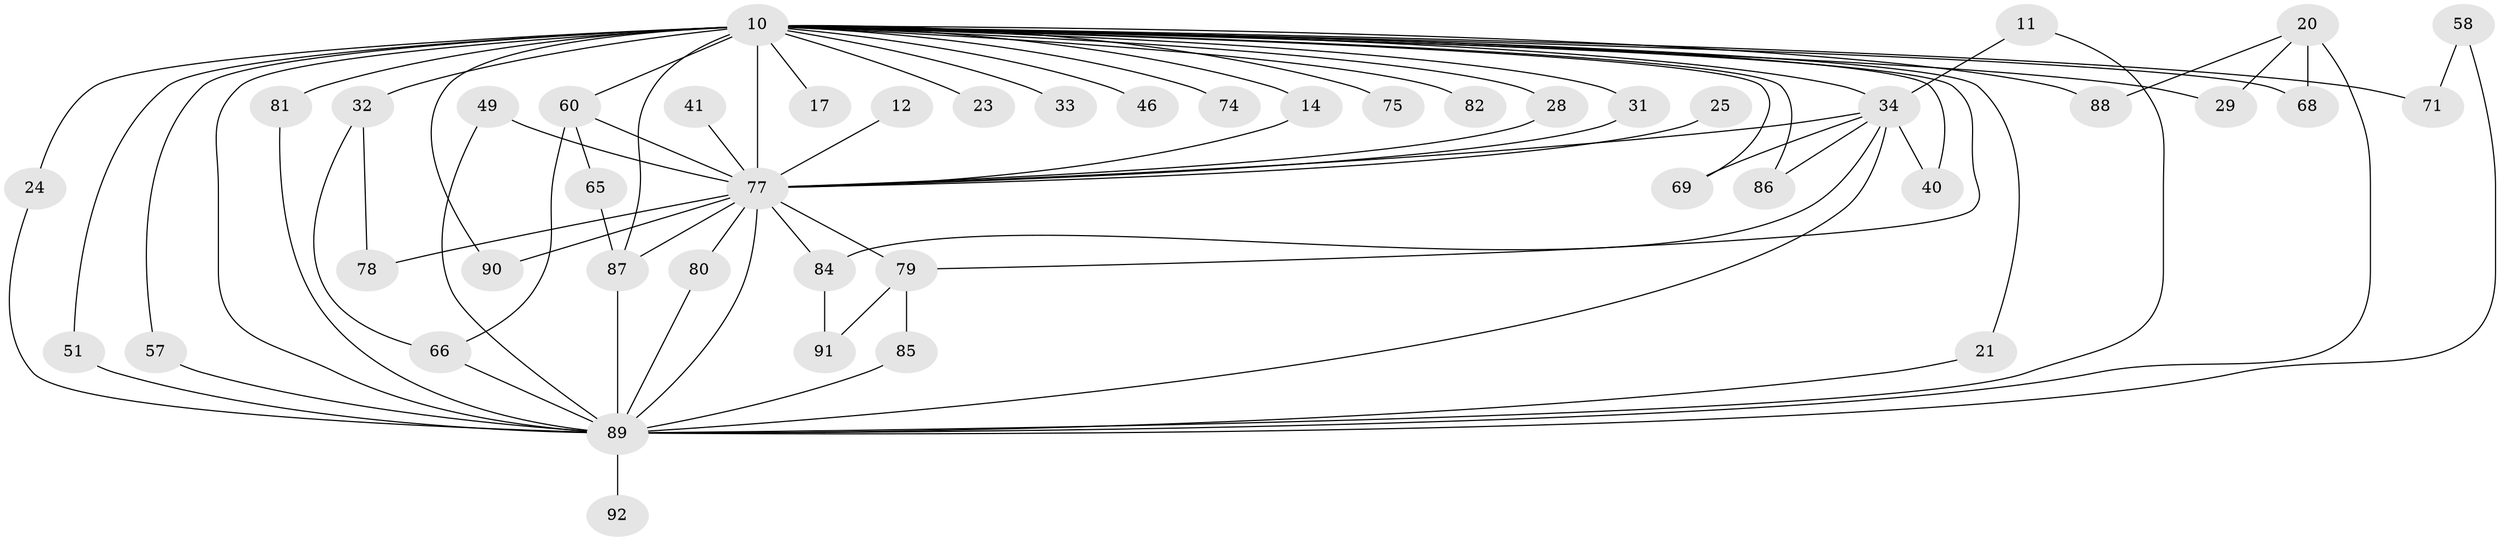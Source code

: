 // original degree distribution, {19: 0.03260869565217391, 20: 0.021739130434782608, 15: 0.010869565217391304, 24: 0.010869565217391304, 14: 0.010869565217391304, 21: 0.010869565217391304, 28: 0.010869565217391304, 2: 0.5434782608695652, 3: 0.20652173913043478, 5: 0.043478260869565216, 6: 0.010869565217391304, 4: 0.07608695652173914, 8: 0.010869565217391304}
// Generated by graph-tools (version 1.1) at 2025/44/03/09/25 04:44:04]
// undirected, 46 vertices, 78 edges
graph export_dot {
graph [start="1"]
  node [color=gray90,style=filled];
  10 [super="+4+8"];
  11;
  12;
  14;
  17;
  20;
  21;
  23;
  24;
  25;
  28;
  29;
  31;
  32 [super="+13"];
  33;
  34 [super="+6"];
  40;
  41;
  46;
  49 [super="+18"];
  51 [super="+47"];
  57;
  58;
  60 [super="+50"];
  65;
  66 [super="+15+62+42"];
  68;
  69;
  71 [super="+27"];
  74;
  75 [super="+36"];
  77 [super="+44+76+53+63"];
  78;
  79 [super="+61"];
  80;
  81 [super="+37"];
  82;
  84 [super="+59"];
  85;
  86;
  87 [super="+72+56"];
  88;
  89 [super="+16+9"];
  90 [super="+67+83"];
  91;
  92;
  10 -- 14;
  10 -- 17 [weight=2];
  10 -- 31;
  10 -- 33 [weight=2];
  10 -- 34 [weight=9];
  10 -- 40;
  10 -- 60 [weight=3];
  10 -- 75 [weight=3];
  10 -- 79 [weight=2];
  10 -- 88;
  10 -- 51;
  10 -- 68;
  10 -- 71 [weight=2];
  10 -- 74 [weight=2];
  10 -- 81 [weight=2];
  10 -- 82;
  10 -- 23;
  10 -- 89 [weight=9];
  10 -- 28;
  10 -- 32 [weight=3];
  10 -- 46 [weight=2];
  10 -- 69;
  10 -- 21;
  10 -- 86;
  10 -- 24;
  10 -- 29;
  10 -- 57;
  10 -- 77 [weight=16];
  10 -- 90 [weight=2];
  10 -- 87;
  11 -- 34;
  11 -- 89;
  12 -- 77 [weight=3];
  14 -- 77;
  20 -- 29;
  20 -- 68;
  20 -- 88;
  20 -- 89 [weight=2];
  21 -- 89;
  24 -- 89;
  25 -- 77 [weight=2];
  28 -- 77;
  31 -- 77;
  32 -- 78;
  32 -- 66;
  34 -- 69;
  34 -- 40;
  34 -- 84;
  34 -- 86;
  34 -- 89 [weight=5];
  34 -- 77 [weight=8];
  41 -- 77 [weight=2];
  49 -- 89;
  49 -- 77 [weight=2];
  51 -- 89 [weight=2];
  57 -- 89;
  58 -- 71;
  58 -- 89;
  60 -- 65;
  60 -- 77;
  60 -- 66;
  65 -- 87;
  66 -- 89 [weight=3];
  77 -- 78;
  77 -- 80;
  77 -- 89 [weight=5];
  77 -- 90 [weight=6];
  77 -- 79 [weight=2];
  77 -- 84 [weight=2];
  77 -- 87;
  79 -- 85;
  79 -- 91;
  80 -- 89;
  81 -- 89;
  84 -- 91;
  85 -- 89;
  87 -- 89 [weight=2];
  89 -- 92 [weight=2];
}
